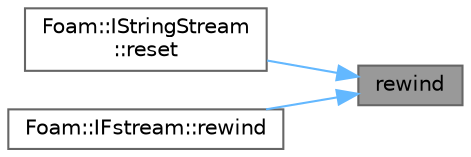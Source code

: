 digraph "rewind"
{
 // LATEX_PDF_SIZE
  bgcolor="transparent";
  edge [fontname=Helvetica,fontsize=10,labelfontname=Helvetica,labelfontsize=10];
  node [fontname=Helvetica,fontsize=10,shape=box,height=0.2,width=0.4];
  rankdir="RL";
  Node1 [id="Node000001",label="rewind",height=0.2,width=0.4,color="gray40", fillcolor="grey60", style="filled", fontcolor="black",tooltip=" "];
  Node1 -> Node2 [id="edge1_Node000001_Node000002",dir="back",color="steelblue1",style="solid",tooltip=" "];
  Node2 [id="Node000002",label="Foam::IStringStream\l::reset",height=0.2,width=0.4,color="grey40", fillcolor="white", style="filled",URL="$classFoam_1_1IStringStream.html#a476338d834e6cd004f4e1f8afe99354c",tooltip=" "];
  Node1 -> Node3 [id="edge2_Node000001_Node000003",dir="back",color="steelblue1",style="solid",tooltip=" "];
  Node3 [id="Node000003",label="Foam::IFstream::rewind",height=0.2,width=0.4,color="grey40", fillcolor="white", style="filled",URL="$classFoam_1_1IFstream.html#ab8734e666421c9fe3b6380a818c6c727",tooltip=" "];
}
